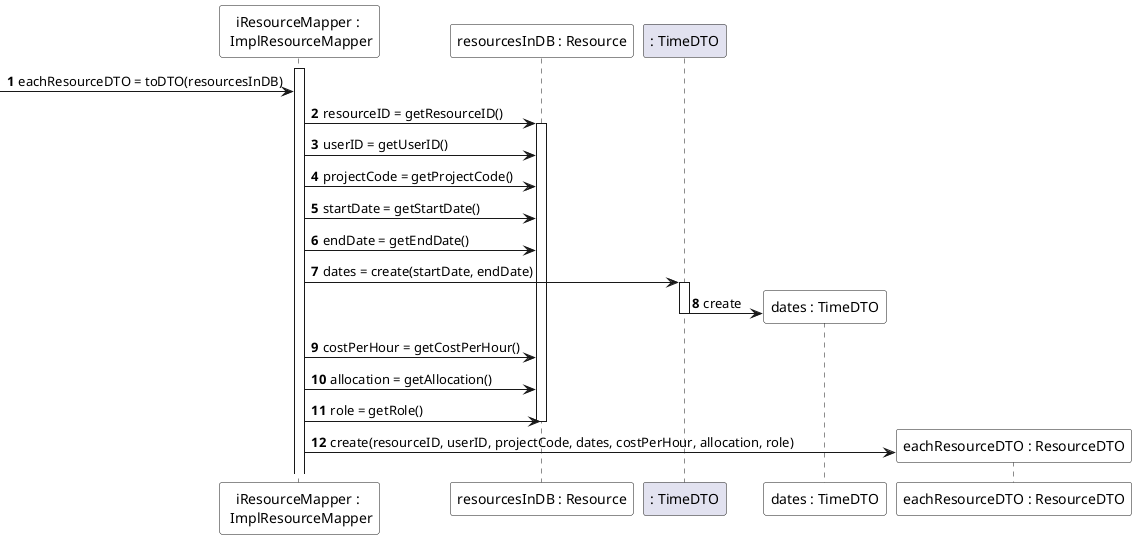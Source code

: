 @startuml

autonumber

participant  "iResourceMapper : \n ImplResourceMapper" #FFFFFF
activate "iResourceMapper : \n ImplResourceMapper"
participant  "resourcesInDB : Resource" #FFFFFF

-> "iResourceMapper : \n ImplResourceMapper"  : eachResourceDTO = toDTO(resourcesInDB)
"iResourceMapper : \n ImplResourceMapper" -> "resourcesInDB : Resource" ++ : resourceID = getResourceID()
"iResourceMapper : \n ImplResourceMapper" -> "resourcesInDB : Resource"  : userID = getUserID()
"iResourceMapper : \n ImplResourceMapper" -> "resourcesInDB : Resource"  : projectCode = getProjectCode()
"iResourceMapper : \n ImplResourceMapper" -> "resourcesInDB : Resource"  : startDate = getStartDate()
"iResourceMapper : \n ImplResourceMapper" -> "resourcesInDB : Resource"  : endDate = getEndDate()
"iResourceMapper : \n ImplResourceMapper" -> ": TimeDTO" : dates = create(startDate, endDate)
activate ": TimeDTO" #FFFFFF
create participant "dates : TimeDTO" #FFFFFF
": TimeDTO" -> "dates : TimeDTO" : create
deactivate
"iResourceMapper : \n ImplResourceMapper" -> "resourcesInDB : Resource"  : costPerHour = getCostPerHour()
"iResourceMapper : \n ImplResourceMapper" -> "resourcesInDB : Resource"  : allocation = getAllocation()
"iResourceMapper : \n ImplResourceMapper" -> "resourcesInDB : Resource"  : role = getRole()
deactivate
create participant "eachResourceDTO : ResourceDTO" #FFFFFF
"iResourceMapper : \n ImplResourceMapper" ->  "eachResourceDTO : ResourceDTO" : create(resourceID, userID, projectCode, dates, costPerHour, allocation, role)



@enduml
